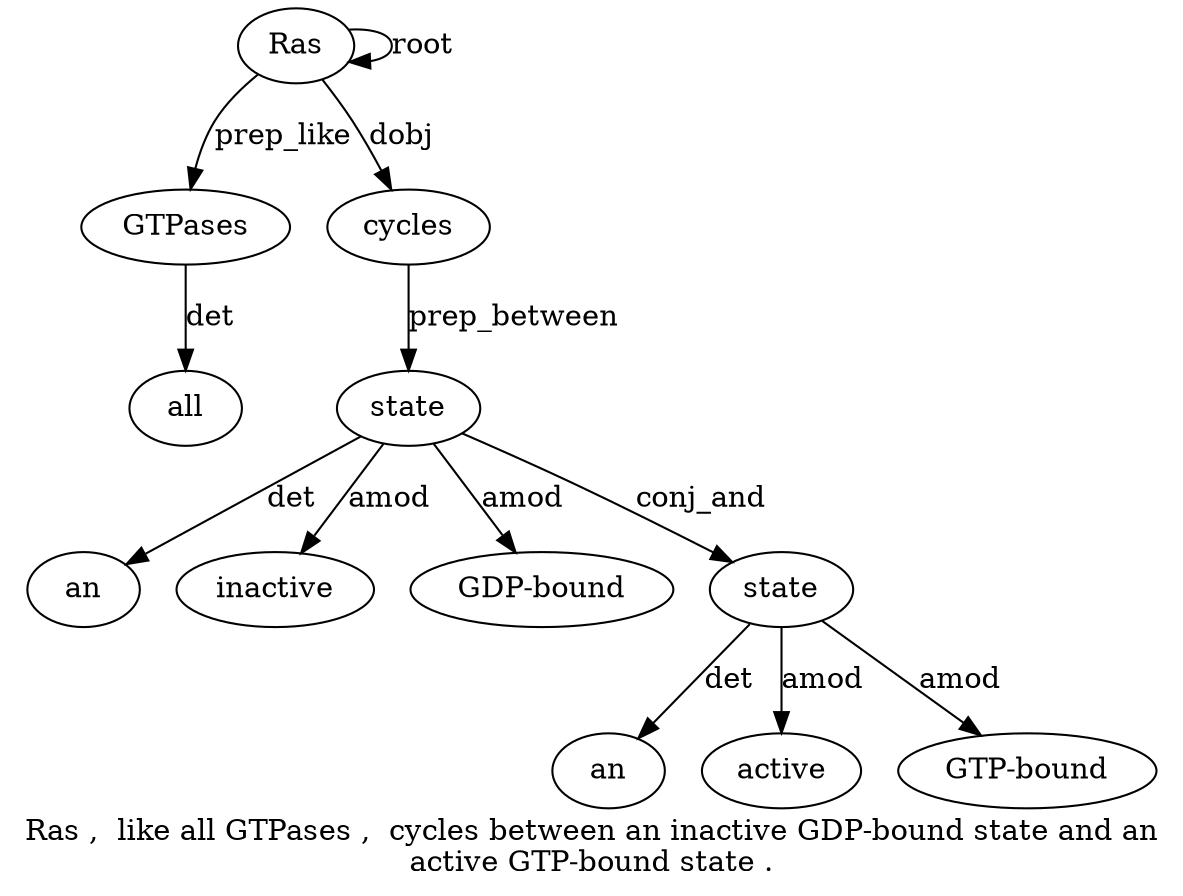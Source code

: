 digraph "Ras ,  like all GTPases ,  cycles between an inactive GDP-bound state and an active GTP-bound state ." {
label="Ras ,  like all GTPases ,  cycles between an inactive GDP-bound state and an
active GTP-bound state .";
Ras1 [style=filled, fillcolor=white, label=Ras];
Ras1 -> Ras1  [label=root];
GTPases5 [style=filled, fillcolor=white, label=GTPases];
all4 [style=filled, fillcolor=white, label=all];
GTPases5 -> all4  [label=det];
Ras1 -> GTPases5  [label=prep_like];
cycles7 [style=filled, fillcolor=white, label=cycles];
Ras1 -> cycles7  [label=dobj];
state12 [style=filled, fillcolor=white, label=state];
an9 [style=filled, fillcolor=white, label=an];
state12 -> an9  [label=det];
inactive10 [style=filled, fillcolor=white, label=inactive];
state12 -> inactive10  [label=amod];
"GDP-bound11" [style=filled, fillcolor=white, label="GDP-bound"];
state12 -> "GDP-bound11"  [label=amod];
cycles7 -> state12  [label=prep_between];
state17 [style=filled, fillcolor=white, label=state];
an14 [style=filled, fillcolor=white, label=an];
state17 -> an14  [label=det];
active15 [style=filled, fillcolor=white, label=active];
state17 -> active15  [label=amod];
"GTP-bound16" [style=filled, fillcolor=white, label="GTP-bound"];
state17 -> "GTP-bound16"  [label=amod];
state12 -> state17  [label=conj_and];
}

